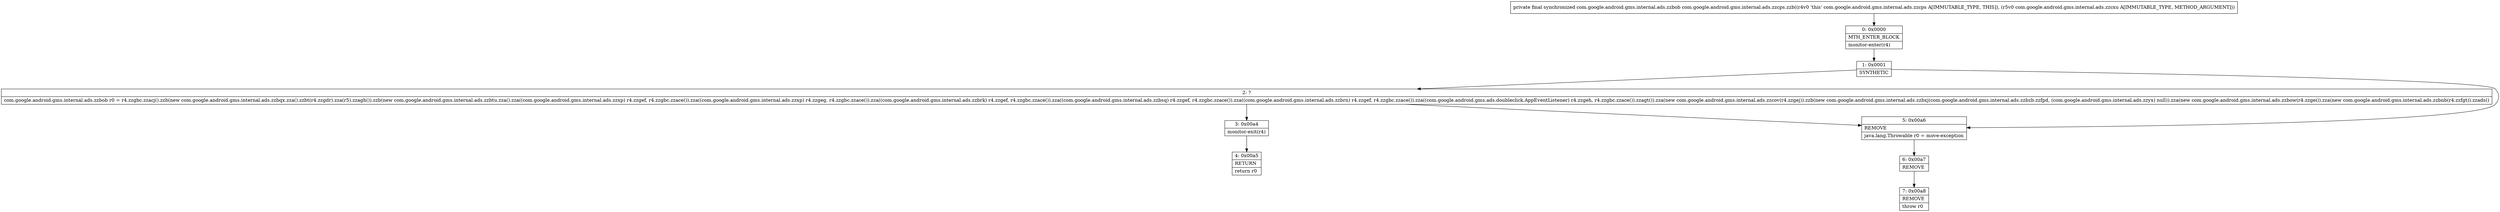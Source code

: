 digraph "CFG forcom.google.android.gms.internal.ads.zzcps.zzb(Lcom\/google\/android\/gms\/internal\/ads\/zzcxu;)Lcom\/google\/android\/gms\/internal\/ads\/zzbob;" {
Node_0 [shape=record,label="{0\:\ 0x0000|MTH_ENTER_BLOCK\l|monitor\-enter(r4)\l}"];
Node_1 [shape=record,label="{1\:\ 0x0001|SYNTHETIC\l}"];
Node_2 [shape=record,label="{2\:\ ?|com.google.android.gms.internal.ads.zzbob r0 = r4.zzgbc.zzacj().zzb(new com.google.android.gms.internal.ads.zzbqx.zza().zzbt(r4.zzgdr).zza(r5).zzagh()).zzb(new com.google.android.gms.internal.ads.zzbtu.zza().zza((com.google.android.gms.internal.ads.zzxp) r4.zzgef, r4.zzgbc.zzace()).zza((com.google.android.gms.internal.ads.zzxp) r4.zzgeg, r4.zzgbc.zzace()).zza((com.google.android.gms.internal.ads.zzbrk) r4.zzgef, r4.zzgbc.zzace()).zza((com.google.android.gms.internal.ads.zzbsq) r4.zzgef, r4.zzgbc.zzace()).zza((com.google.android.gms.internal.ads.zzbrn) r4.zzgef, r4.zzgbc.zzace()).zza((com.google.android.gms.ads.doubleclick.AppEventListener) r4.zzgeh, r4.zzgbc.zzace()).zzagt()).zza(new com.google.android.gms.internal.ads.zzcov(r4.zzgej)).zzb(new com.google.android.gms.internal.ads.zzbxj(com.google.android.gms.internal.ads.zzbzb.zzfpd, (com.google.android.gms.internal.ads.zzyx) null)).zza(new com.google.android.gms.internal.ads.zzbow(r4.zzgei)).zza(new com.google.android.gms.internal.ads.zzbnb(r4.zzfgt)).zzads()\l}"];
Node_3 [shape=record,label="{3\:\ 0x00a4|monitor\-exit(r4)\l}"];
Node_4 [shape=record,label="{4\:\ 0x00a5|RETURN\l|return r0\l}"];
Node_5 [shape=record,label="{5\:\ 0x00a6|REMOVE\l|java.lang.Throwable r0 = move\-exception\l}"];
Node_6 [shape=record,label="{6\:\ 0x00a7|REMOVE\l}"];
Node_7 [shape=record,label="{7\:\ 0x00a8|REMOVE\l|throw r0\l}"];
MethodNode[shape=record,label="{private final synchronized com.google.android.gms.internal.ads.zzbob com.google.android.gms.internal.ads.zzcps.zzb((r4v0 'this' com.google.android.gms.internal.ads.zzcps A[IMMUTABLE_TYPE, THIS]), (r5v0 com.google.android.gms.internal.ads.zzcxu A[IMMUTABLE_TYPE, METHOD_ARGUMENT])) }"];
MethodNode -> Node_0;
Node_0 -> Node_1;
Node_1 -> Node_2;
Node_1 -> Node_5;
Node_2 -> Node_5;
Node_2 -> Node_3;
Node_3 -> Node_4;
Node_5 -> Node_6;
Node_6 -> Node_7;
}

